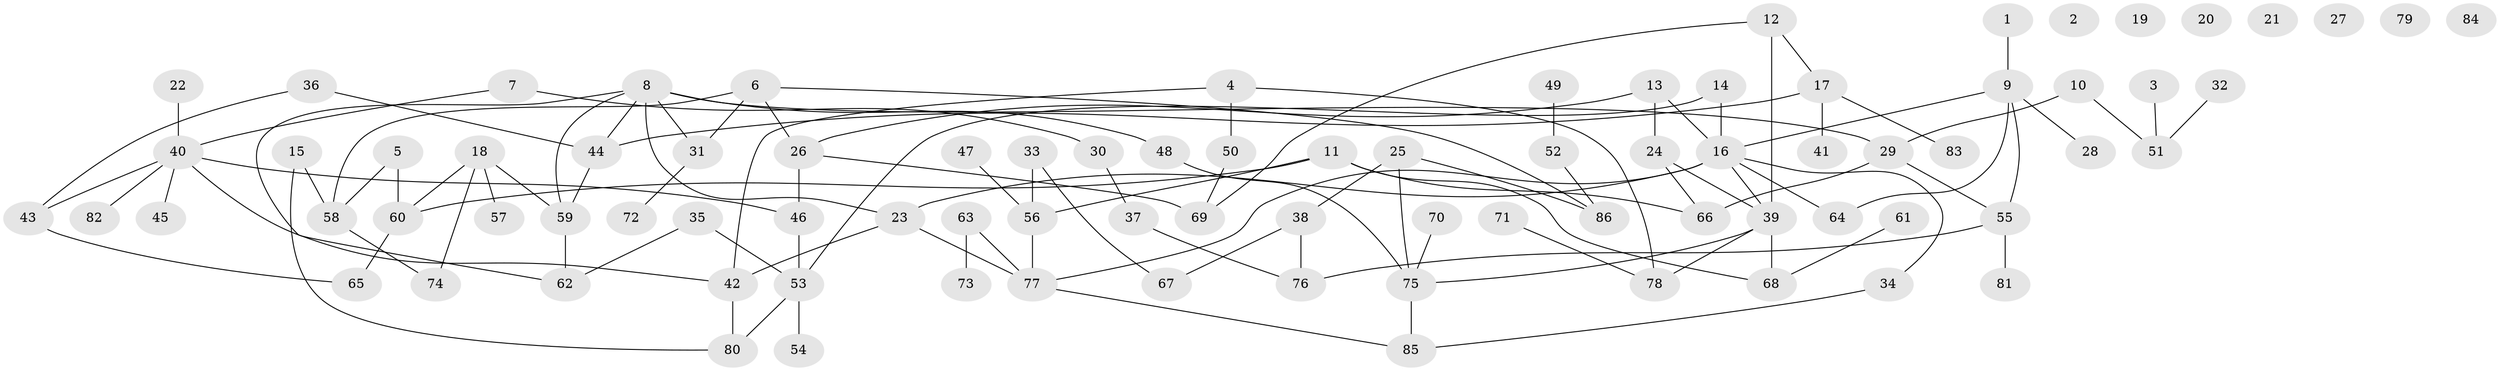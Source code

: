 // Generated by graph-tools (version 1.1) at 2025/00/03/09/25 03:00:44]
// undirected, 86 vertices, 109 edges
graph export_dot {
graph [start="1"]
  node [color=gray90,style=filled];
  1;
  2;
  3;
  4;
  5;
  6;
  7;
  8;
  9;
  10;
  11;
  12;
  13;
  14;
  15;
  16;
  17;
  18;
  19;
  20;
  21;
  22;
  23;
  24;
  25;
  26;
  27;
  28;
  29;
  30;
  31;
  32;
  33;
  34;
  35;
  36;
  37;
  38;
  39;
  40;
  41;
  42;
  43;
  44;
  45;
  46;
  47;
  48;
  49;
  50;
  51;
  52;
  53;
  54;
  55;
  56;
  57;
  58;
  59;
  60;
  61;
  62;
  63;
  64;
  65;
  66;
  67;
  68;
  69;
  70;
  71;
  72;
  73;
  74;
  75;
  76;
  77;
  78;
  79;
  80;
  81;
  82;
  83;
  84;
  85;
  86;
  1 -- 9;
  3 -- 51;
  4 -- 42;
  4 -- 50;
  4 -- 78;
  5 -- 58;
  5 -- 60;
  6 -- 26;
  6 -- 31;
  6 -- 58;
  6 -- 86;
  7 -- 30;
  7 -- 40;
  8 -- 23;
  8 -- 29;
  8 -- 31;
  8 -- 44;
  8 -- 48;
  8 -- 59;
  8 -- 62;
  9 -- 16;
  9 -- 28;
  9 -- 55;
  9 -- 64;
  10 -- 29;
  10 -- 51;
  11 -- 56;
  11 -- 60;
  11 -- 66;
  11 -- 68;
  12 -- 17;
  12 -- 39;
  12 -- 69;
  13 -- 16;
  13 -- 24;
  13 -- 26;
  14 -- 16;
  14 -- 53;
  15 -- 58;
  15 -- 80;
  16 -- 23;
  16 -- 34;
  16 -- 39;
  16 -- 64;
  16 -- 77;
  17 -- 41;
  17 -- 44;
  17 -- 83;
  18 -- 57;
  18 -- 59;
  18 -- 60;
  18 -- 74;
  22 -- 40;
  23 -- 42;
  23 -- 77;
  24 -- 39;
  24 -- 66;
  25 -- 38;
  25 -- 75;
  25 -- 86;
  26 -- 46;
  26 -- 69;
  29 -- 55;
  29 -- 66;
  30 -- 37;
  31 -- 72;
  32 -- 51;
  33 -- 56;
  33 -- 67;
  34 -- 85;
  35 -- 53;
  35 -- 62;
  36 -- 43;
  36 -- 44;
  37 -- 76;
  38 -- 67;
  38 -- 76;
  39 -- 68;
  39 -- 75;
  39 -- 78;
  40 -- 42;
  40 -- 43;
  40 -- 45;
  40 -- 46;
  40 -- 82;
  42 -- 80;
  43 -- 65;
  44 -- 59;
  46 -- 53;
  47 -- 56;
  48 -- 75;
  49 -- 52;
  50 -- 69;
  52 -- 86;
  53 -- 54;
  53 -- 80;
  55 -- 76;
  55 -- 81;
  56 -- 77;
  58 -- 74;
  59 -- 62;
  60 -- 65;
  61 -- 68;
  63 -- 73;
  63 -- 77;
  70 -- 75;
  71 -- 78;
  75 -- 85;
  77 -- 85;
}
